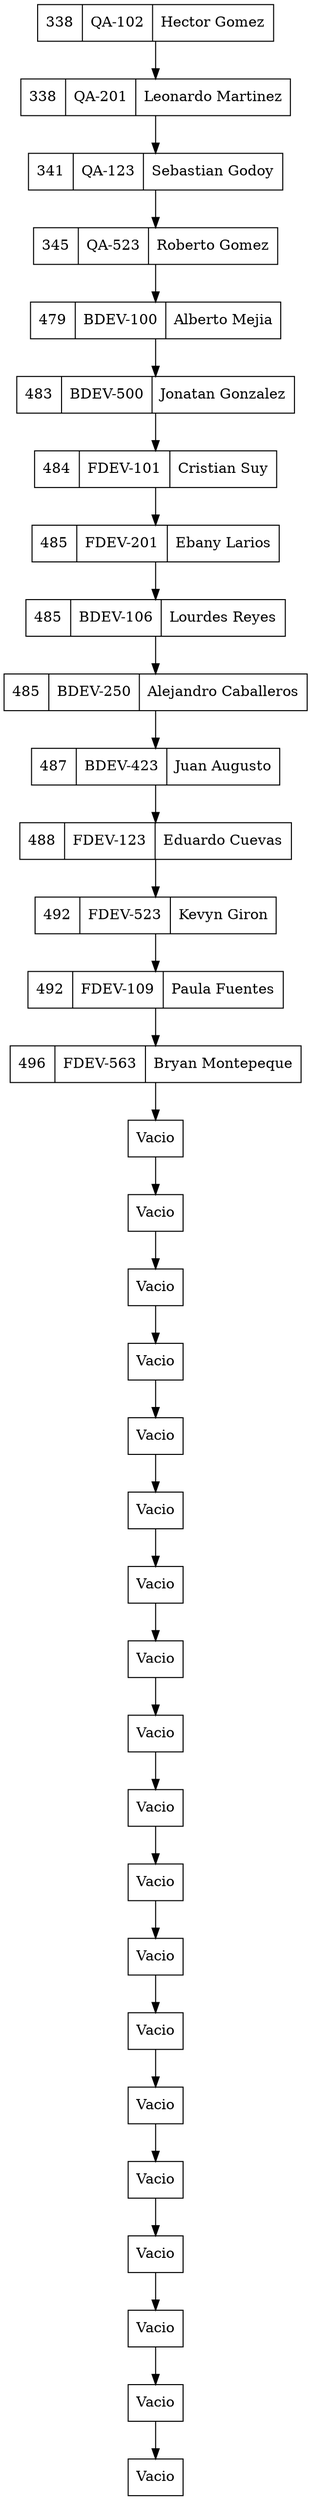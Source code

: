 digraph G {
 node [shape=record ] 
nodo0[label="<f0> 338 |<f1> QA-102 |<f2> Hector Gomez "]
nodo0->nodo1
nodo1[label="<f0> 338 |<f1> QA-201 |<f2> Leonardo Martinez "]
nodo1->nodo2
nodo2[label="<f0> 341 |<f1> QA-123 |<f2> Sebastian Godoy "]
nodo2->nodo3
nodo3[label="<f0> 345 |<f1> QA-523 |<f2> Roberto Gomez "]
nodo3->nodo4
nodo4[label="<f0> 479 |<f1> BDEV-100 |<f2> Alberto Mejia "]
nodo4->nodo5
nodo5[label="<f0> 483 |<f1> BDEV-500 |<f2> Jonatan Gonzalez "]
nodo5->nodo6
nodo6[label="<f0> 484 |<f1> FDEV-101 |<f2> Cristian Suy "]
nodo6->nodo7
nodo7[label="<f0> 485 |<f1> FDEV-201 |<f2> Ebany Larios "]
nodo7->nodo8
nodo8[label="<f0> 485 |<f1> BDEV-106 |<f2> Lourdes Reyes "]
nodo8->nodo9
nodo9[label="<f0> 485 |<f1> BDEV-250 |<f2> Alejandro Caballeros "]
nodo9->nodo10
nodo10[label="<f0> 487 |<f1> BDEV-423 |<f2> Juan Augusto "]
nodo10->nodo11
nodo11[label="<f0> 488 |<f1> FDEV-123 |<f2> Eduardo Cuevas "]
nodo11->nodo12
nodo12[label="<f0> 492 |<f1> FDEV-523 |<f2> Kevyn Giron "]
nodo12->nodo13
nodo13[label="<f0> 492 |<f1> FDEV-109 |<f2> Paula Fuentes "]
nodo13->nodo14
nodo14[label="<f0> 496 |<f1> FDEV-563 |<f2> Bryan Montepeque "]
nodo14->nodo15
nodo15[label="Vacio"]
nodo15->nodo16
nodo16[label="Vacio"]
nodo16->nodo17
nodo17[label="Vacio"]
nodo17->nodo18
nodo18[label="Vacio"]
nodo18->nodo19
nodo19[label="Vacio"]
nodo19->nodo20
nodo20[label="Vacio"]
nodo20->nodo21
nodo21[label="Vacio"]
nodo21->nodo22
nodo22[label="Vacio"]
nodo22->nodo23
nodo23[label="Vacio"]
nodo23->nodo24
nodo24[label="Vacio"]
nodo24->nodo25
nodo25[label="Vacio"]
nodo25->nodo26
nodo26[label="Vacio"]
nodo26->nodo27
nodo27[label="Vacio"]
nodo27->nodo28
nodo28[label="Vacio"]
nodo28->nodo29
nodo29[label="Vacio"]
nodo29->nodo30
nodo30[label="Vacio"]
nodo30->nodo31
nodo31[label="Vacio"]
nodo31->nodo32
nodo32[label="Vacio"]
nodo32->nodo33
nodo33[label="Vacio"]
}